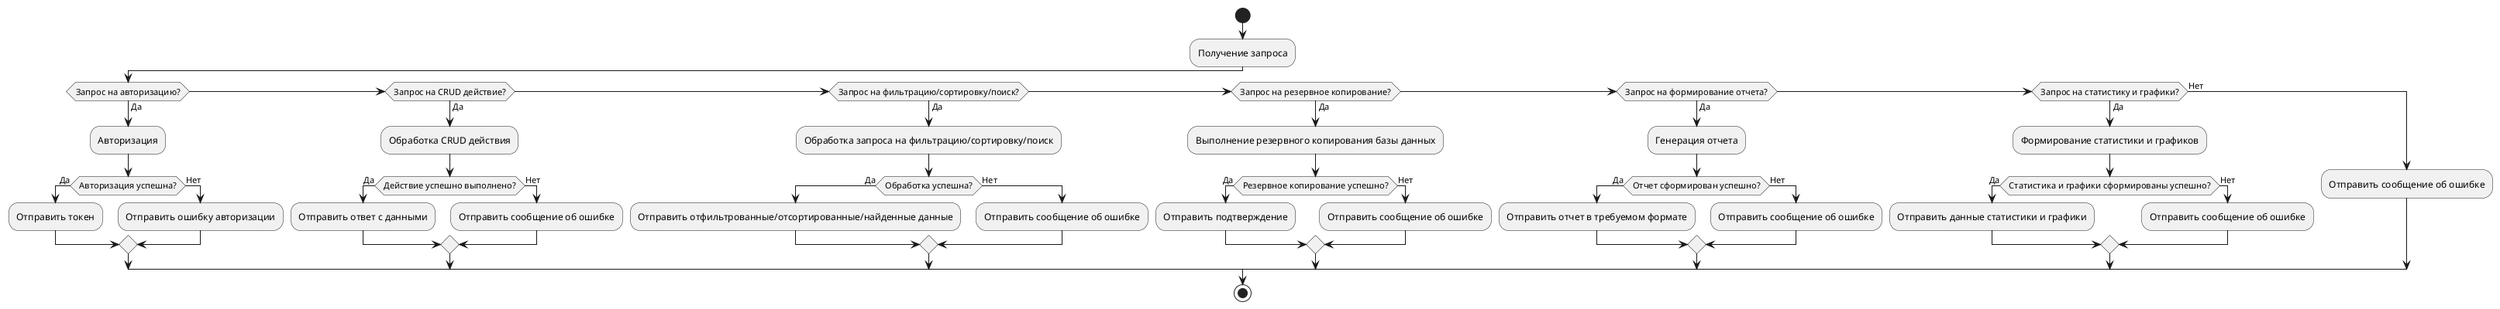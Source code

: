 @startuml
'skinparam linetype ortho

start
:Получение запроса;
if (Запрос на авторизацию?) then (Да)
  :Авторизация;
  if (Авторизация успешна?) then (Да)
    :Отправить токен;
  else (Нет)
    :Отправить ошибку авторизации;
  endif
elseif (Запрос на CRUD действие?) then (Да)
  :Обработка CRUD действия;
  if (Действие успешно выполнено?) then (Да)
    :Отправить ответ с данными;
  else (Нет)
    :Отправить сообщение об ошибке;
  endif
elseif (Запрос на фильтрацию/сортировку/поиск?) then (Да)
  :Обработка запроса на фильтрацию/сортировку/поиск;
  if (Обработка успешна?) then (Да)
    :Отправить отфильтрованные/отсортированные/найденные данные;
  else (Нет)
    :Отправить сообщение об ошибке;
  endif
elseif (Запрос на резервное копирование?) then (Да)
  :Выполнение резервного копирования базы данных;
  if (Резервное копирование успешно?) then (Да)
    :Отправить подтверждение;
  else (Нет)
    :Отправить сообщение об ошибке;
  endif
elseif (Запрос на формирование отчета?) then (Да)
  :Генерация отчета;
  if (Отчет сформирован успешно?) then (Да)
    :Отправить отчет в требуемом формате;
  else (Нет)
    :Отправить сообщение об ошибке;
  endif
elseif (Запрос на статистику и графики?) then (Да)
  :Формирование статистики и графиков;
  if (Статистика и графики сформированы успешно?) then (Да)
    :Отправить данные статистики и графики;
  else (Нет)
    :Отправить сообщение об ошибке;
  endif
else (Нет)
  :Отправить сообщение об ошибке;
endif
stop
@enduml
